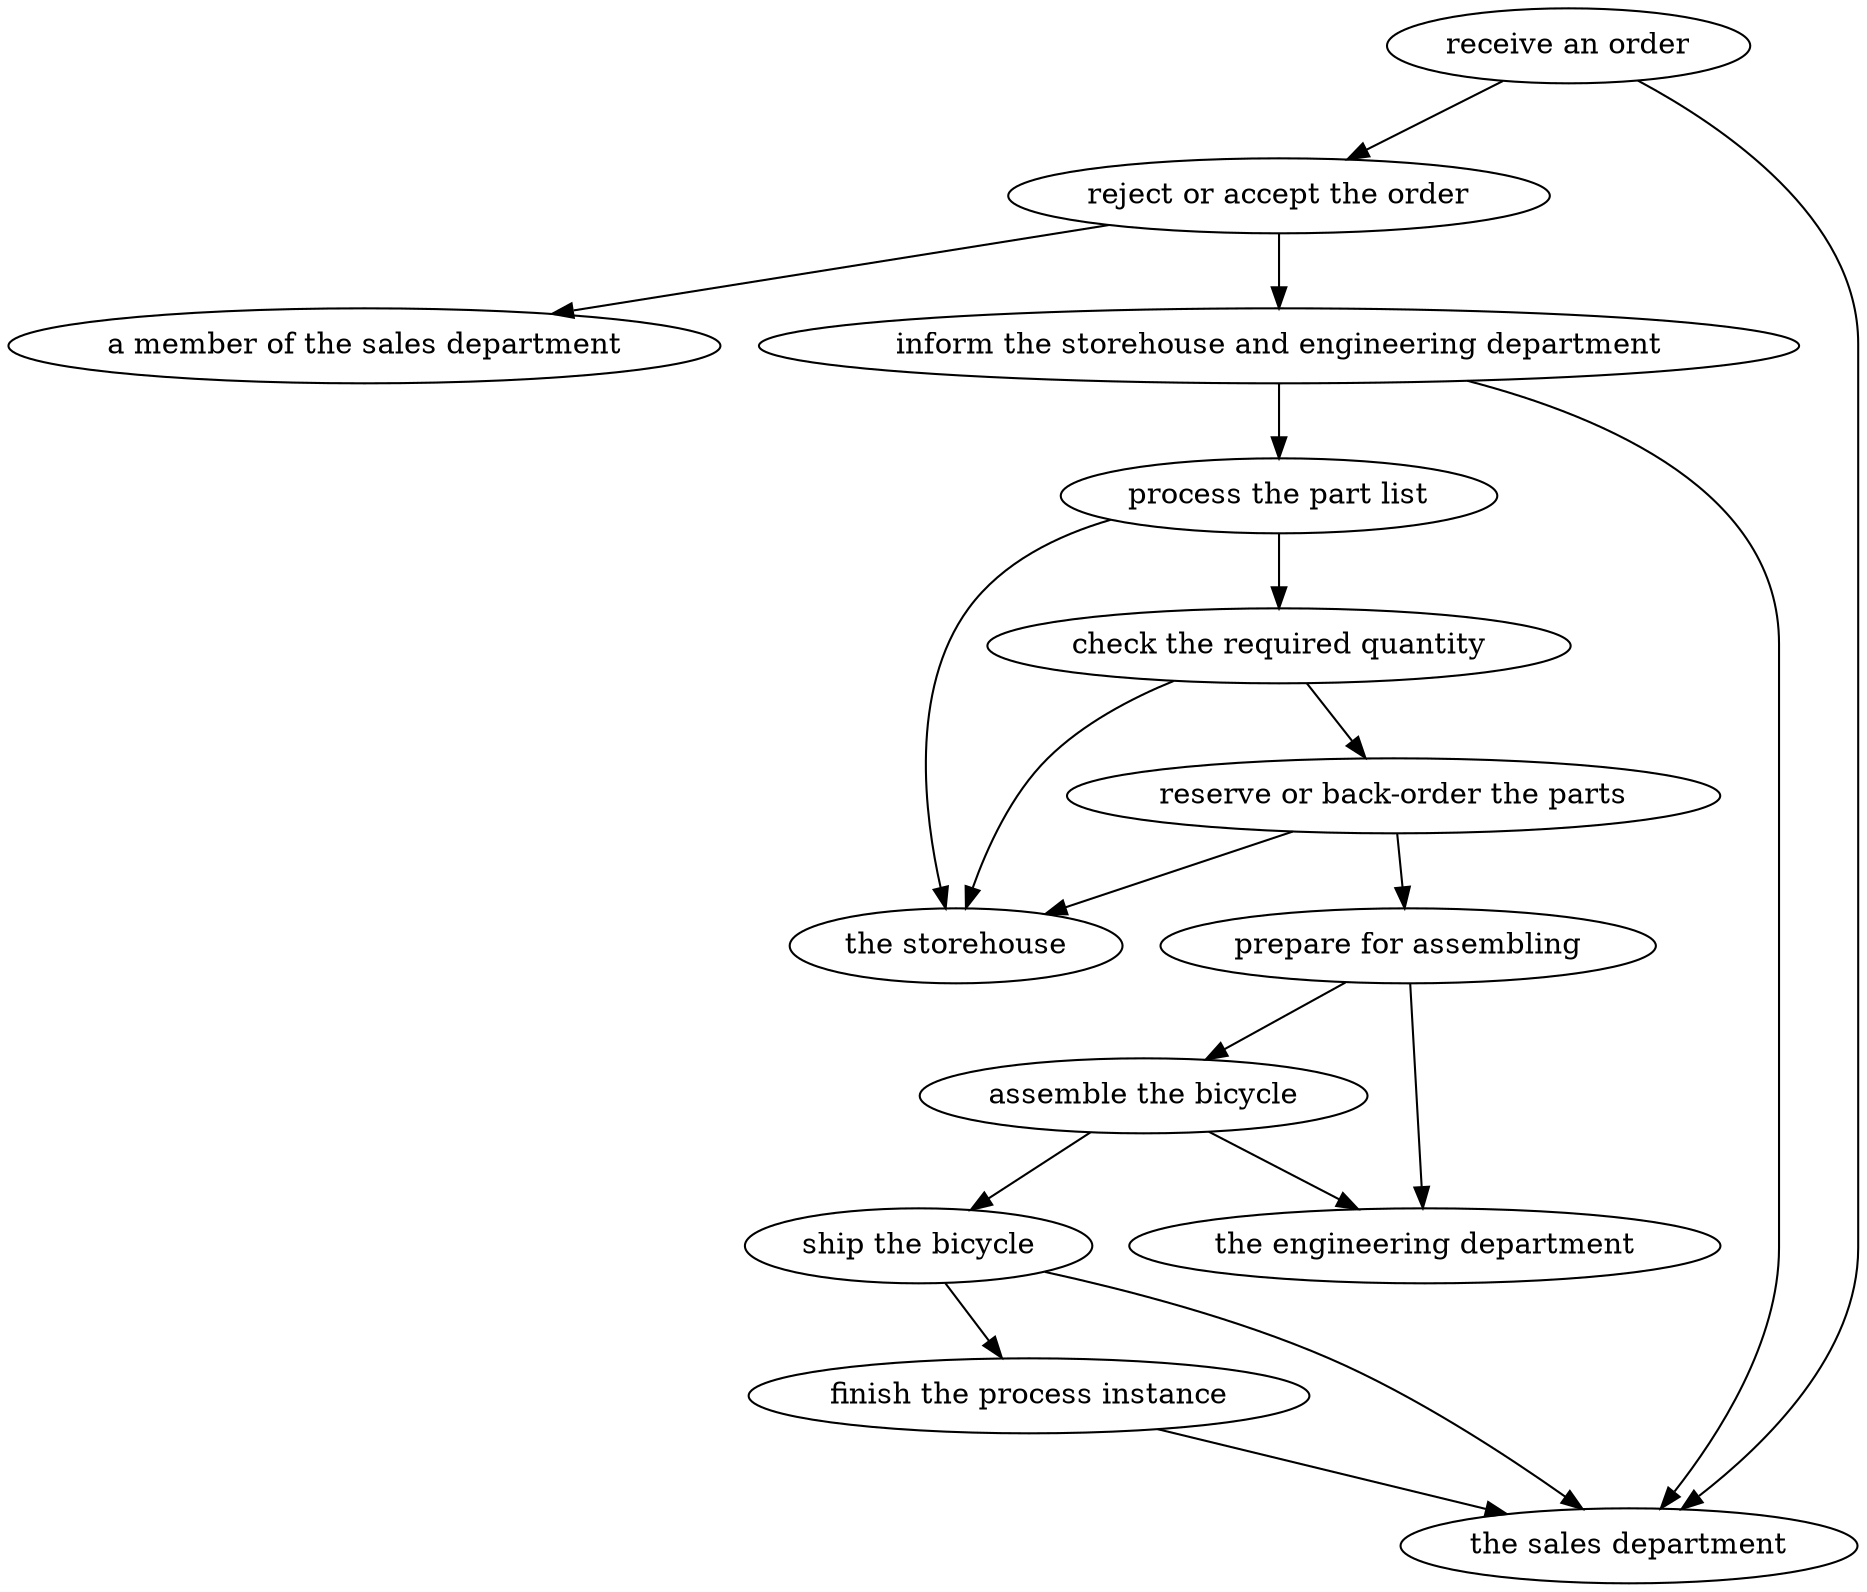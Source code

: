 strict digraph "doc-1.1" {
	graph [name="doc-1.1"];
	"receive an order"	[attrs="{'type': 'Activity', 'label': 'receive an order'}"];
	"reject or accept the order"	[attrs="{'type': 'Activity', 'label': 'reject or accept the order'}"];
	"receive an order" -> "reject or accept the order"	[attrs="{'type': 'flow', 'label': 'flow'}"];
	"the sales department"	[attrs="{'type': 'Actor', 'label': 'the sales department'}"];
	"receive an order" -> "the sales department"	[attrs="{'type': 'actor performer', 'label': 'actor performer'}"];
	"inform the storehouse and engineering department"	[attrs="{'type': 'Activity', 'label': 'inform the storehouse and engineering department'}"];
	"reject or accept the order" -> "inform the storehouse and engineering department"	[attrs="{'type': 'flow', 'label': 'flow'}"];
	"a member of the sales department"	[attrs="{'type': 'Actor', 'label': 'a member of the sales department'}"];
	"reject or accept the order" -> "a member of the sales department"	[attrs="{'type': 'actor performer', 'label': 'actor performer'}"];
	"process the part list"	[attrs="{'type': 'Activity', 'label': 'process the part list'}"];
	"inform the storehouse and engineering department" -> "process the part list"	[attrs="{'type': 'flow', 'label': 'flow'}"];
	"inform the storehouse and engineering department" -> "the sales department"	[attrs="{'type': 'actor performer', 'label': 'actor performer'}"];
	"check the required quantity"	[attrs="{'type': 'Activity', 'label': 'check the required quantity'}"];
	"process the part list" -> "check the required quantity"	[attrs="{'type': 'flow', 'label': 'flow'}"];
	"the storehouse"	[attrs="{'type': 'Actor', 'label': 'the storehouse'}"];
	"process the part list" -> "the storehouse"	[attrs="{'type': 'actor performer', 'label': 'actor performer'}"];
	"reserve or back-order the parts"	[attrs="{'type': 'Activity', 'label': 'reserve or back-order the parts'}"];
	"check the required quantity" -> "reserve or back-order the parts"	[attrs="{'type': 'flow', 'label': 'flow'}"];
	"check the required quantity" -> "the storehouse"	[attrs="{'type': 'actor performer', 'label': 'actor performer'}"];
	"prepare for assembling"	[attrs="{'type': 'Activity', 'label': 'prepare for assembling'}"];
	"reserve or back-order the parts" -> "prepare for assembling"	[attrs="{'type': 'flow', 'label': 'flow'}"];
	"reserve or back-order the parts" -> "the storehouse"	[attrs="{'type': 'actor performer', 'label': 'actor performer'}"];
	"assemble the bicycle"	[attrs="{'type': 'Activity', 'label': 'assemble the bicycle'}"];
	"prepare for assembling" -> "assemble the bicycle"	[attrs="{'type': 'flow', 'label': 'flow'}"];
	"the engineering department"	[attrs="{'type': 'Actor', 'label': 'the engineering department'}"];
	"prepare for assembling" -> "the engineering department"	[attrs="{'type': 'actor performer', 'label': 'actor performer'}"];
	"ship the bicycle"	[attrs="{'type': 'Activity', 'label': 'ship the bicycle'}"];
	"assemble the bicycle" -> "ship the bicycle"	[attrs="{'type': 'flow', 'label': 'flow'}"];
	"assemble the bicycle" -> "the engineering department"	[attrs="{'type': 'actor performer', 'label': 'actor performer'}"];
	"finish the process instance"	[attrs="{'type': 'Activity', 'label': 'finish the process instance'}"];
	"ship the bicycle" -> "finish the process instance"	[attrs="{'type': 'flow', 'label': 'flow'}"];
	"ship the bicycle" -> "the sales department"	[attrs="{'type': 'actor performer', 'label': 'actor performer'}"];
	"finish the process instance" -> "the sales department"	[attrs="{'type': 'actor performer', 'label': 'actor performer'}"];
}
